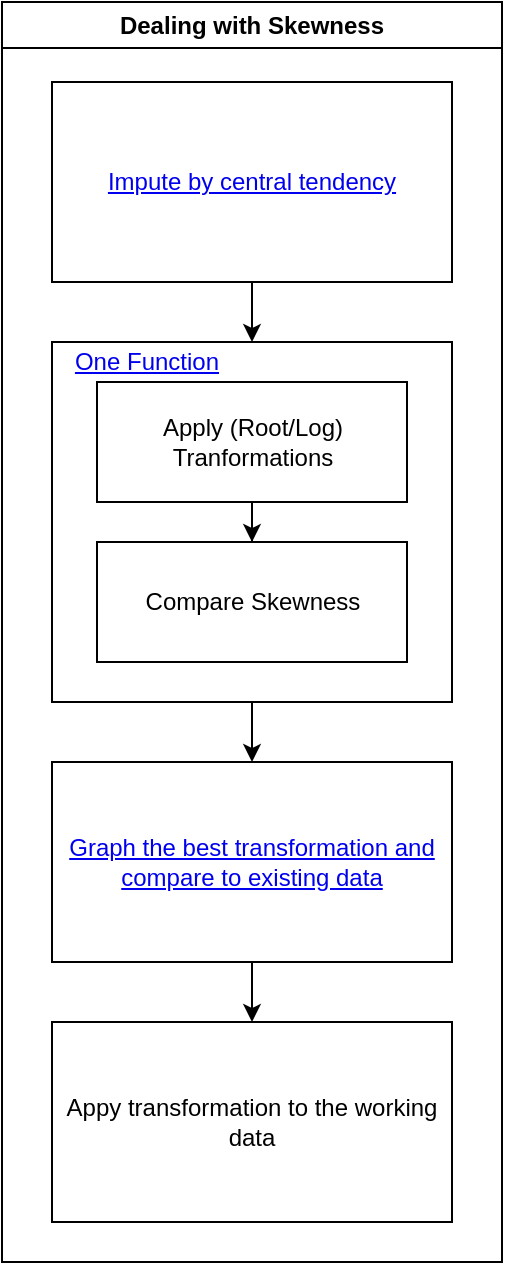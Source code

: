 <mxfile version="20.7.4" type="device" pages="2"><diagram id="nZWfw96EfCvRGaA7SIAc" name="Page-1"><mxGraphModel dx="780" dy="496" grid="1" gridSize="10" guides="1" tooltips="1" connect="1" arrows="1" fold="1" page="1" pageScale="1" pageWidth="1100" pageHeight="850" math="0" shadow="0"><root><mxCell id="0"/><mxCell id="1" parent="0"/><mxCell id="Y_0yboOw-O-97iGUavQZ-1" value="Dealing with Skewness" style="swimlane;whiteSpace=wrap;html=1;" parent="1" vertex="1"><mxGeometry x="100" y="60" width="250" height="630" as="geometry"/></mxCell><mxCell id="Y_0yboOw-O-97iGUavQZ-4" value="" style="edgeStyle=orthogonalEdgeStyle;rounded=0;orthogonalLoop=1;jettySize=auto;html=1;" parent="Y_0yboOw-O-97iGUavQZ-1" source="Y_0yboOw-O-97iGUavQZ-2" target="Y_0yboOw-O-97iGUavQZ-3" edge="1"><mxGeometry relative="1" as="geometry"/></mxCell><mxCell id="Y_0yboOw-O-97iGUavQZ-2" value="&lt;a href=&quot;https://app.codiga.io/hub/snippet/10995/imputation-using-central-tendency-python&quot;&gt;Impute by central tendency&lt;/a&gt;" style="rounded=0;whiteSpace=wrap;html=1;" parent="Y_0yboOw-O-97iGUavQZ-1" vertex="1"><mxGeometry x="25" y="40" width="200" height="100" as="geometry"/></mxCell><mxCell id="Y_0yboOw-O-97iGUavQZ-11" value="" style="edgeStyle=orthogonalEdgeStyle;rounded=0;orthogonalLoop=1;jettySize=auto;html=1;" parent="Y_0yboOw-O-97iGUavQZ-1" source="Y_0yboOw-O-97iGUavQZ-3" target="Y_0yboOw-O-97iGUavQZ-9" edge="1"><mxGeometry relative="1" as="geometry"/></mxCell><mxCell id="Y_0yboOw-O-97iGUavQZ-3" value="" style="rounded=0;whiteSpace=wrap;html=1;" parent="Y_0yboOw-O-97iGUavQZ-1" vertex="1"><mxGeometry x="25" y="170" width="200" height="180" as="geometry"/></mxCell><mxCell id="Y_0yboOw-O-97iGUavQZ-7" value="" style="edgeStyle=orthogonalEdgeStyle;rounded=0;orthogonalLoop=1;jettySize=auto;html=1;" parent="Y_0yboOw-O-97iGUavQZ-1" source="Y_0yboOw-O-97iGUavQZ-5" target="Y_0yboOw-O-97iGUavQZ-6" edge="1"><mxGeometry relative="1" as="geometry"/></mxCell><mxCell id="Y_0yboOw-O-97iGUavQZ-5" value="Apply (Root/Log) Tranformations" style="rounded=0;whiteSpace=wrap;html=1;" parent="Y_0yboOw-O-97iGUavQZ-1" vertex="1"><mxGeometry x="47.5" y="190" width="155" height="60" as="geometry"/></mxCell><mxCell id="Y_0yboOw-O-97iGUavQZ-6" value="Compare Skewness" style="rounded=0;whiteSpace=wrap;html=1;" parent="Y_0yboOw-O-97iGUavQZ-1" vertex="1"><mxGeometry x="47.5" y="270" width="155" height="60" as="geometry"/></mxCell><mxCell id="Y_0yboOw-O-97iGUavQZ-8" value="&lt;a href=&quot;https://app.codiga.io/assistant/snippet/11030/view&quot;&gt;One Function&lt;/a&gt;" style="text;html=1;strokeColor=none;fillColor=none;align=center;verticalAlign=middle;whiteSpace=wrap;rounded=0;" parent="Y_0yboOw-O-97iGUavQZ-1" vertex="1"><mxGeometry x="25" y="170" width="95" height="20" as="geometry"/></mxCell><mxCell id="Y_0yboOw-O-97iGUavQZ-13" value="" style="edgeStyle=orthogonalEdgeStyle;rounded=0;orthogonalLoop=1;jettySize=auto;html=1;" parent="Y_0yboOw-O-97iGUavQZ-1" source="Y_0yboOw-O-97iGUavQZ-9" target="Y_0yboOw-O-97iGUavQZ-12" edge="1"><mxGeometry relative="1" as="geometry"/></mxCell><mxCell id="Y_0yboOw-O-97iGUavQZ-9" value="&lt;a href=&quot;https://app.codiga.io/assistant/snippet/10884/view&quot;&gt;Graph the best transformation and compare to existing data&lt;/a&gt;" style="rounded=0;whiteSpace=wrap;html=1;" parent="Y_0yboOw-O-97iGUavQZ-1" vertex="1"><mxGeometry x="25" y="380" width="200" height="100" as="geometry"/></mxCell><mxCell id="Y_0yboOw-O-97iGUavQZ-12" value="Appy transformation to the working data" style="rounded=0;whiteSpace=wrap;html=1;" parent="Y_0yboOw-O-97iGUavQZ-1" vertex="1"><mxGeometry x="25" y="510" width="200" height="100" as="geometry"/></mxCell></root></mxGraphModel></diagram><diagram id="Q5GIXFuIFMJXuGq1O10i" name="Page-2"><mxGraphModel dx="836" dy="538" grid="1" gridSize="10" guides="1" tooltips="1" connect="1" arrows="1" fold="1" page="1" pageScale="1" pageWidth="1400" pageHeight="850" math="0" shadow="0"><root><mxCell id="0"/><mxCell id="1" parent="0"/><mxCell id="dBhbXxEoV8y5bF8xKf4h-1" value="&lt;font style=&quot;font-size: 20px;&quot;&gt;Operation Minimize Skewness&lt;/font&gt;" style="text;html=1;strokeColor=none;fillColor=none;align=center;verticalAlign=middle;whiteSpace=wrap;rounded=0;" vertex="1" parent="1"><mxGeometry x="10" y="10" width="340" height="30" as="geometry"/></mxCell><mxCell id="dBhbXxEoV8y5bF8xKf4h-2" value="Remove CO2 Column" style="rounded=0;whiteSpace=wrap;html=1;fontSize=20;" vertex="1" parent="1"><mxGeometry x="60" y="70" width="240" height="120" as="geometry"/></mxCell><mxCell id="dBhbXxEoV8y5bF8xKf4h-3" value="Reduce Light Load&lt;br&gt;The most Load_Type" style="rounded=0;whiteSpace=wrap;html=1;fontSize=20;" vertex="1" parent="1"><mxGeometry x="360" y="360" width="240" height="120" as="geometry"/></mxCell></root></mxGraphModel></diagram></mxfile>